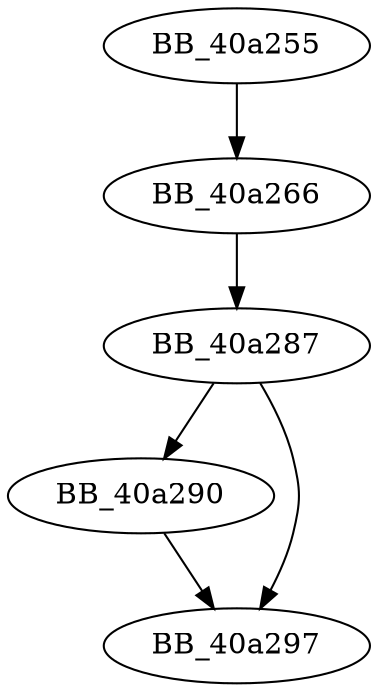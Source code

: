DiGraph ___crtLCMapStringA{
BB_40a255->BB_40a266
BB_40a266->BB_40a287
BB_40a287->BB_40a290
BB_40a287->BB_40a297
BB_40a290->BB_40a297
}
